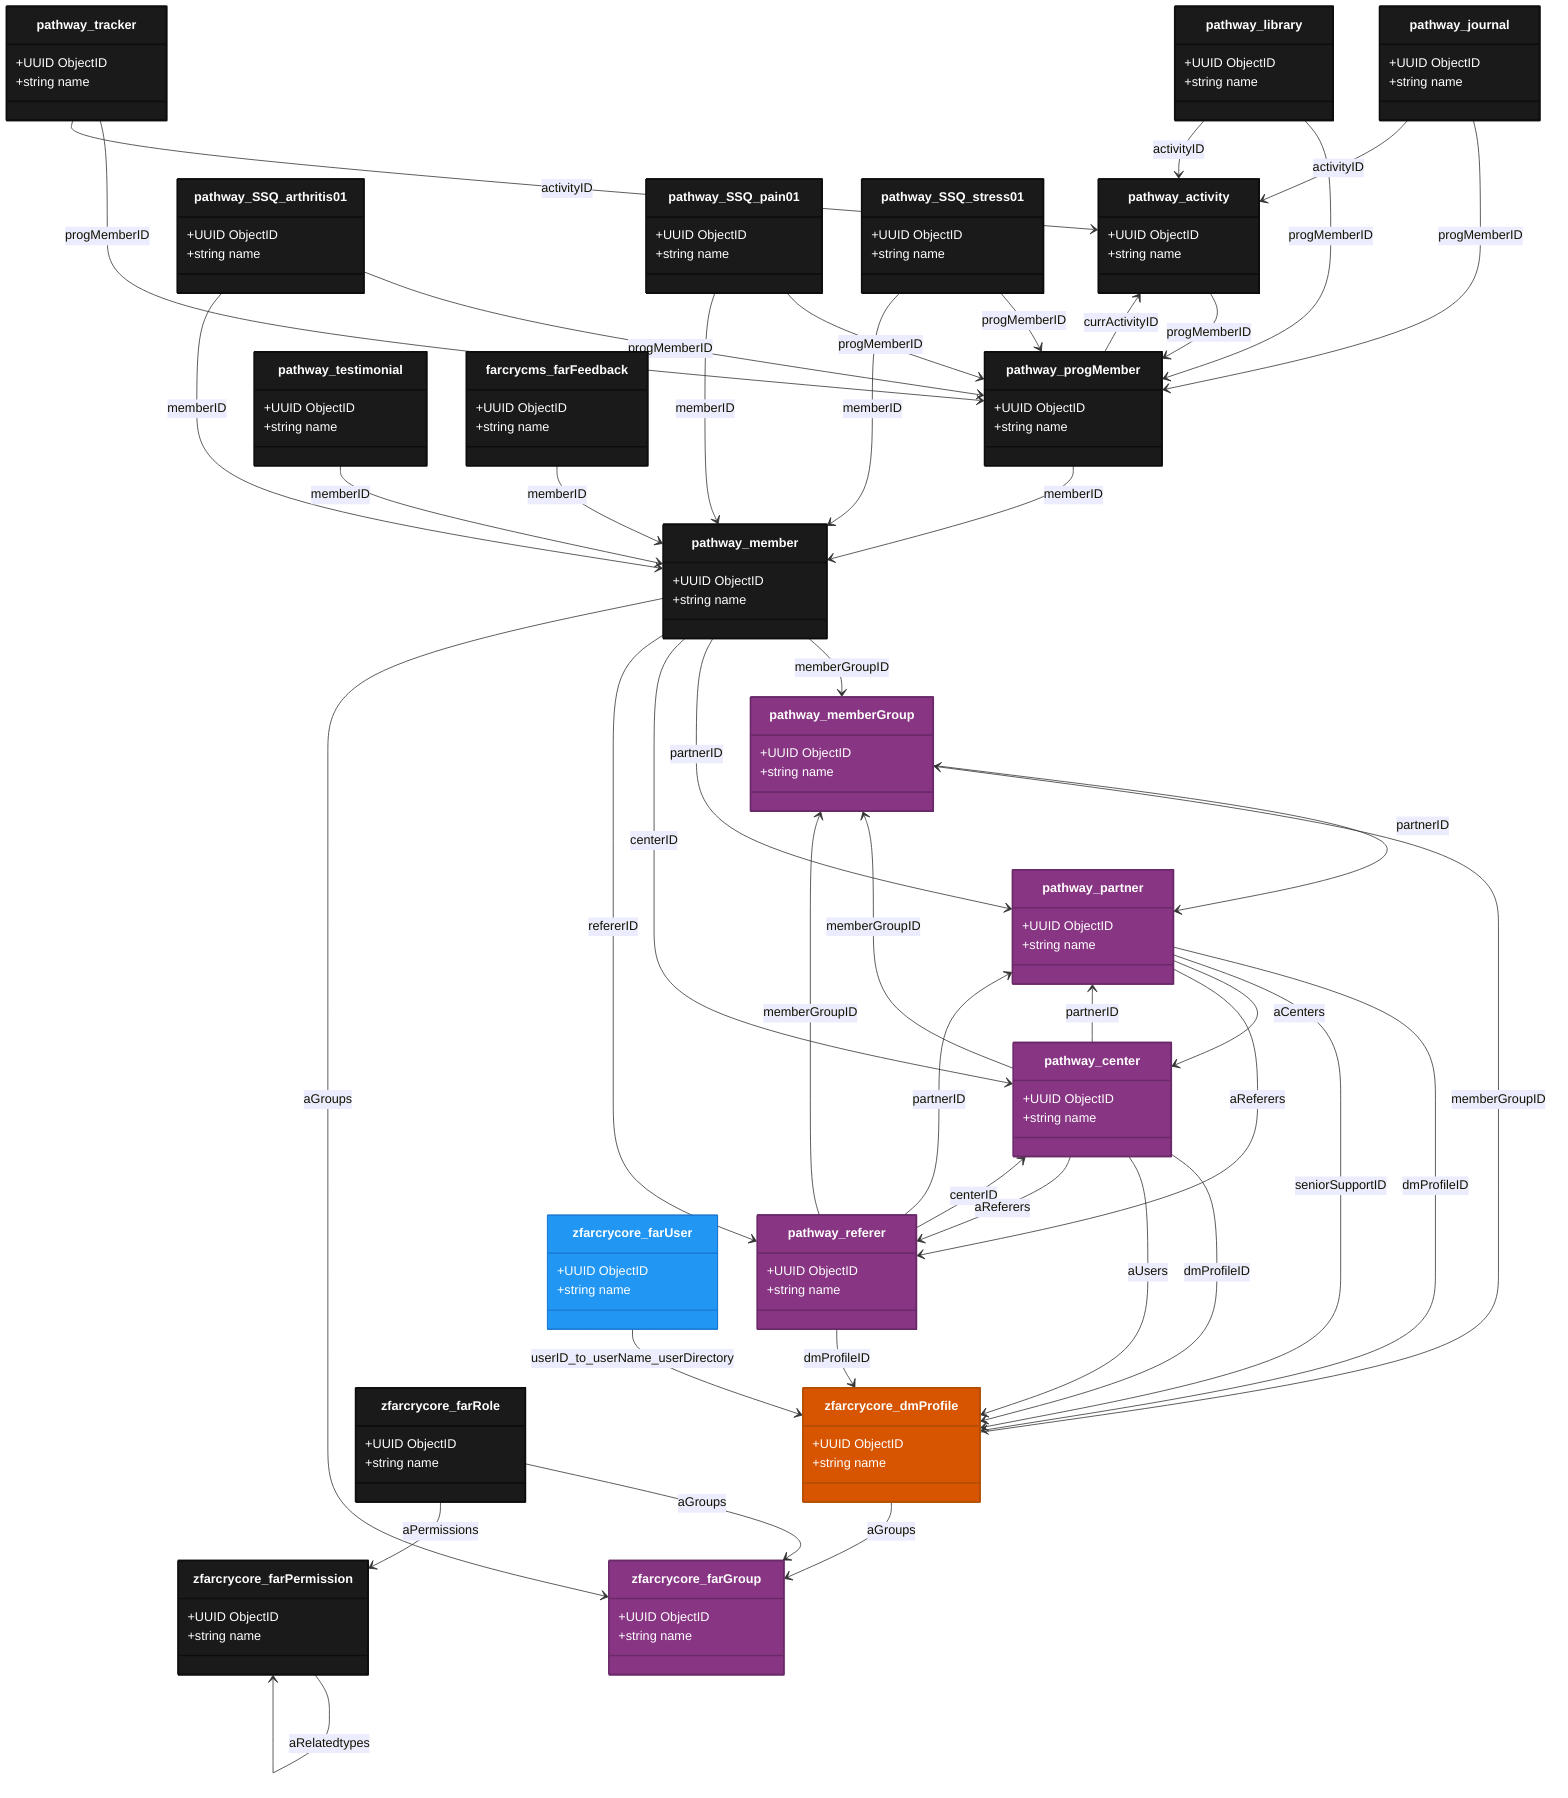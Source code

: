 classDiagram
    %% Parameters:
%%   Focus: dmProfile
%%   Domains: participant
%%   Chart Type: Class
    class pathway_activity {
        +UUID ObjectID
        +string name
    }

    class pathway_center {
        +UUID ObjectID
        +string name
    }

    class pathway_journal {
        +UUID ObjectID
        +string name
    }

    class pathway_library {
        +UUID ObjectID
        +string name
    }

    class pathway_member {
        +UUID ObjectID
        +string name
    }

    class pathway_memberGroup {
        +UUID ObjectID
        +string name
    }

    class pathway_partner {
        +UUID ObjectID
        +string name
    }

    class pathway_progMember {
        +UUID ObjectID
        +string name
    }

    class pathway_referer {
        +UUID ObjectID
        +string name
    }

    class pathway_SSQ_arthritis01 {
        +UUID ObjectID
        +string name
    }

    class pathway_SSQ_pain01 {
        +UUID ObjectID
        +string name
    }

    class pathway_SSQ_stress01 {
        +UUID ObjectID
        +string name
    }

    class pathway_testimonial {
        +UUID ObjectID
        +string name
    }

    class pathway_tracker {
        +UUID ObjectID
        +string name
    }

    class farcrycms_farFeedback {
        +UUID ObjectID
        +string name
    }

    class zfarcrycore_dmProfile {
        +UUID ObjectID
        +string name
    }

    class zfarcrycore_farGroup {
        +UUID ObjectID
        +string name
    }

    class zfarcrycore_farPermission {
        +UUID ObjectID
        +string name
    }

    class zfarcrycore_farRole {
        +UUID ObjectID
        +string name
    }

    pathway_activity --> pathway_progMember : progMemberID
    pathway_center --> zfarcrycore_dmProfile : dmProfileID
    pathway_center --> pathway_partner : partnerID
    pathway_center --> pathway_memberGroup : memberGroupID
    pathway_journal --> pathway_progMember : progMemberID
    pathway_journal --> pathway_activity : activityID
    pathway_library --> pathway_progMember : progMemberID
    pathway_library --> pathway_activity : activityID
    pathway_member --> pathway_memberGroup : memberGroupID
    pathway_member --> pathway_partner : partnerID
    pathway_member --> pathway_center : centerID
    pathway_member --> pathway_referer : refererID
    pathway_memberGroup --> pathway_partner : partnerID
    pathway_partner --> zfarcrycore_dmProfile : dmProfileID
    pathway_partner --> zfarcrycore_dmProfile : seniorSupportID
    pathway_progMember --> pathway_member : memberID
    pathway_progMember --> pathway_activity : currActivityID
    pathway_referer --> zfarcrycore_dmProfile : dmProfileID
    pathway_referer --> pathway_partner : partnerID
    pathway_referer --> pathway_memberGroup : memberGroupID
    pathway_referer --> pathway_center : centerID
    pathway_SSQ_arthritis01 --> pathway_progMember : progMemberID
    pathway_SSQ_arthritis01 --> pathway_member : memberID
    pathway_SSQ_pain01 --> pathway_progMember : progMemberID
    pathway_SSQ_pain01 --> pathway_member : memberID
    pathway_SSQ_stress01 --> pathway_progMember : progMemberID
    pathway_SSQ_stress01 --> pathway_member : memberID
    pathway_testimonial --> pathway_member : memberID
    pathway_tracker --> pathway_progMember : progMemberID
    pathway_tracker --> pathway_activity : activityID
    farcrycms_farFeedback --> pathway_member : memberID
    zfarcrycore_dmProfile --> pathway_memberGroup : memberGroupID
    pathway_center --> zfarcrycore_dmProfile : aUsers
    pathway_center --> pathway_referer : aReferers
    pathway_member --> zfarcrycore_farGroup : aGroups
    pathway_partner --> pathway_center : aCenters
    pathway_partner --> pathway_referer : aReferers
    zfarcrycore_dmProfile --> zfarcrycore_farGroup : aGroups
    zfarcrycore_farRole --> zfarcrycore_farGroup : aGroups
    zfarcrycore_farRole --> zfarcrycore_farPermission : aPermissions
    zfarcrycore_farPermission --> zfarcrycore_farPermission : aRelatedtypes

    %% Special Joins
    zfarcrycore_farUser --> zfarcrycore_dmProfile : userID_to_userName_userDirectory
    %% End Special Joins

    class zfarcrycore_farUser {
        +UUID ObjectID
        +string name
    }


    %% Entity Styling
    style pathway_activity fill:#1a1a1a,stroke:#0d0d0d,stroke-width:2px,color:#fff
    style pathway_center fill:#883583,stroke:#6a2a6a,stroke-width:2px,color:#fff
    style pathway_journal fill:#1a1a1a,stroke:#0d0d0d,stroke-width:2px,color:#fff
    style pathway_library fill:#1a1a1a,stroke:#0d0d0d,stroke-width:2px,color:#fff
    style pathway_member fill:#1a1a1a,stroke:#0d0d0d,stroke-width:2px,color:#fff
    style pathway_memberGroup fill:#883583,stroke:#6a2a6a,stroke-width:2px,color:#fff
    style pathway_partner fill:#883583,stroke:#6a2a6a,stroke-width:2px,color:#fff
    style pathway_progMember fill:#1a1a1a,stroke:#0d0d0d,stroke-width:2px,color:#fff
    style pathway_referer fill:#883583,stroke:#6a2a6a,stroke-width:2px,color:#fff
    style pathway_SSQ_arthritis01 fill:#1a1a1a,stroke:#0d0d0d,stroke-width:2px,color:#fff
    style pathway_SSQ_pain01 fill:#1a1a1a,stroke:#0d0d0d,stroke-width:2px,color:#fff
    style pathway_SSQ_stress01 fill:#1a1a1a,stroke:#0d0d0d,stroke-width:2px,color:#fff
    style pathway_testimonial fill:#1a1a1a,stroke:#0d0d0d,stroke-width:2px,color:#fff
    style pathway_tracker fill:#1a1a1a,stroke:#0d0d0d,stroke-width:2px,color:#fff
    style farcrycms_farFeedback fill:#1a1a1a,stroke:#0d0d0d,stroke-width:2px,color:#fff
    style zfarcrycore_dmProfile fill:#d75500,stroke:#b34d00,stroke-width:2px,color:#fff
    style zfarcrycore_farGroup fill:#883583,stroke:#6a2a6a,stroke-width:2px,color:#fff
    style zfarcrycore_farPermission fill:#1a1a1a,stroke:#0d0d0d,stroke-width:2px,color:#fff
    style zfarcrycore_farRole fill:#1a1a1a,stroke:#0d0d0d,stroke-width:2px,color:#fff
    style zfarcrycore_farUser fill:#2196f3,stroke:#1976d2,stroke-width:1px,color:#fff